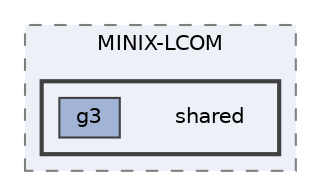 digraph "/Users/coutinho/feup/2ano/LCOM/MINIX-LCOM/shared"
{
 // LATEX_PDF_SIZE
  bgcolor="transparent";
  edge [fontname=Helvetica,fontsize=10,labelfontname=Helvetica,labelfontsize=10];
  node [fontname=Helvetica,fontsize=10,shape=box,height=0.2,width=0.4];
  compound=true
  subgraph clusterdir_3abf53c5a1492906e621ce4a7d830729 {
    graph [ bgcolor="#edf0f7", pencolor="grey50", label="MINIX-LCOM", fontname=Helvetica,fontsize=10 style="filled,dashed", URL="dir_3abf53c5a1492906e621ce4a7d830729.html",tooltip=""]
  subgraph clusterdir_55ac56fbbe630771fbb952b8486473db {
    graph [ bgcolor="#edf0f7", pencolor="grey25", label="", fontname=Helvetica,fontsize=10 style="filled,bold", URL="dir_55ac56fbbe630771fbb952b8486473db.html",tooltip=""]
    dir_55ac56fbbe630771fbb952b8486473db [shape=plaintext, label="shared"];
  dir_2eacbad0fbfcca09be27897c85a88c21 [label="g3", fillcolor="#a2b4d6", color="grey25", style="filled", URL="dir_2eacbad0fbfcca09be27897c85a88c21.html",tooltip=""];
  }
  }
}
